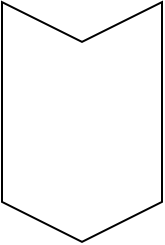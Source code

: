 <mxfile version="12.2.4"><diagram id="44HEHtxZOUJ7CYBo-Tjs"><mxGraphModel dx="1117" dy="608" grid="1" gridSize="10" guides="1" tooltips="1" connect="1" arrows="1" fold="1" page="1" pageScale="1" pageWidth="827" pageHeight="1169" math="0" shadow="0"><root><mxCell id="0"/><mxCell id="1" parent="0"/><mxCell id="3" value="" style="shape=step;perimeter=stepPerimeter;whiteSpace=wrap;html=1;fixedSize=1;direction=south;" vertex="1" parent="1"><mxGeometry x="250" y="60" width="80" height="120" as="geometry"/></mxCell></root></mxGraphModel></diagram></mxfile>